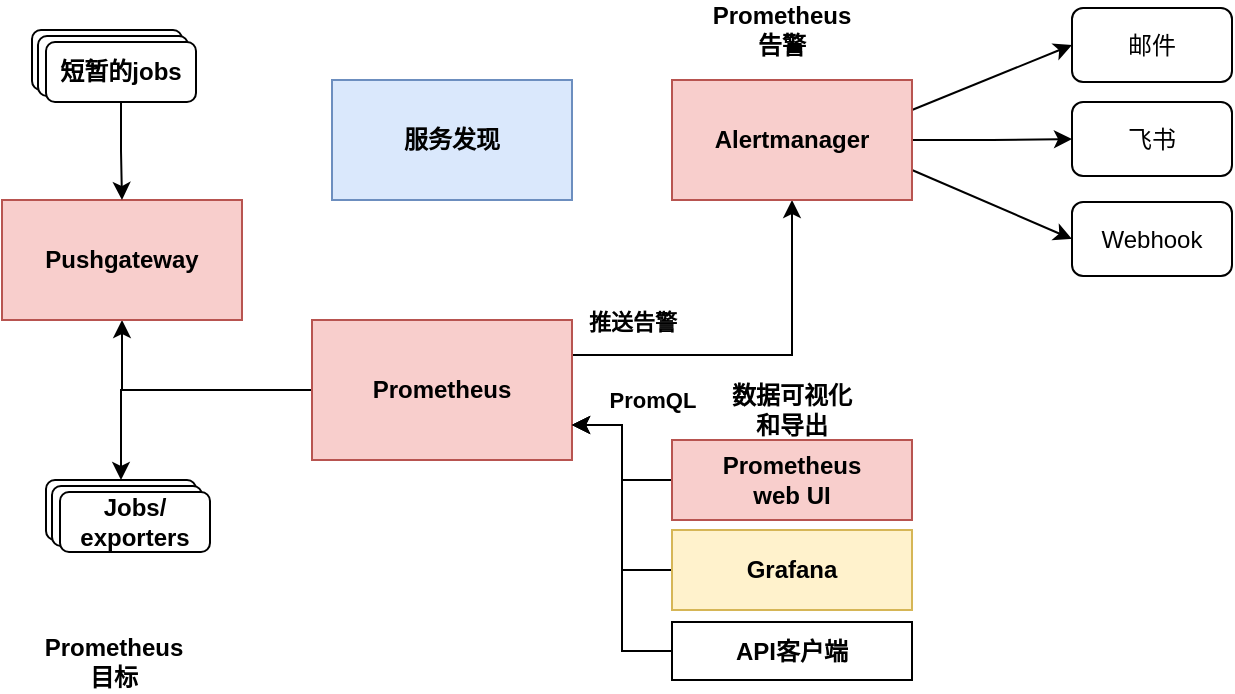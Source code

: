 <mxfile version="22.1.11" type="github">
  <diagram name="第 1 页" id="7eMSPlvP4oVSN_WGFJ_u">
    <mxGraphModel dx="589" dy="753" grid="1" gridSize="10" guides="1" tooltips="1" connect="1" arrows="1" fold="1" page="1" pageScale="1" pageWidth="827" pageHeight="1169" math="0" shadow="0">
      <root>
        <mxCell id="0" />
        <mxCell id="1" parent="0" />
        <mxCell id="I6KHFlvKt-9jvYjdkDqK-11" style="edgeStyle=orthogonalEdgeStyle;rounded=0;orthogonalLoop=1;jettySize=auto;html=1;entryX=0.5;entryY=1;entryDx=0;entryDy=0;exitX=1;exitY=0.25;exitDx=0;exitDy=0;" edge="1" parent="1" source="I6KHFlvKt-9jvYjdkDqK-4" target="I6KHFlvKt-9jvYjdkDqK-6">
          <mxGeometry relative="1" as="geometry" />
        </mxCell>
        <mxCell id="I6KHFlvKt-9jvYjdkDqK-12" value="推送告警" style="edgeLabel;html=1;align=center;verticalAlign=middle;resizable=0;points=[];fontStyle=1" vertex="1" connectable="0" parent="I6KHFlvKt-9jvYjdkDqK-11">
          <mxGeometry x="-0.07" y="4" relative="1" as="geometry">
            <mxPoint x="-57" y="-13" as="offset" />
          </mxGeometry>
        </mxCell>
        <mxCell id="I6KHFlvKt-9jvYjdkDqK-18" style="edgeStyle=orthogonalEdgeStyle;rounded=0;orthogonalLoop=1;jettySize=auto;html=1;entryX=0.5;entryY=1;entryDx=0;entryDy=0;" edge="1" parent="1" source="I6KHFlvKt-9jvYjdkDqK-4" target="I6KHFlvKt-9jvYjdkDqK-8">
          <mxGeometry relative="1" as="geometry" />
        </mxCell>
        <mxCell id="I6KHFlvKt-9jvYjdkDqK-43" style="edgeStyle=orthogonalEdgeStyle;rounded=0;orthogonalLoop=1;jettySize=auto;html=1;entryX=0.5;entryY=0;entryDx=0;entryDy=0;" edge="1" parent="1" source="I6KHFlvKt-9jvYjdkDqK-4" target="I6KHFlvKt-9jvYjdkDqK-20">
          <mxGeometry relative="1" as="geometry" />
        </mxCell>
        <mxCell id="I6KHFlvKt-9jvYjdkDqK-4" value="Prometheus" style="rounded=0;whiteSpace=wrap;html=1;fillColor=#f8cecc;strokeColor=#b85450;fontStyle=1" vertex="1" parent="1">
          <mxGeometry x="310" y="320" width="130" height="70" as="geometry" />
        </mxCell>
        <mxCell id="I6KHFlvKt-9jvYjdkDqK-5" value="服务发现" style="rounded=0;whiteSpace=wrap;html=1;fillColor=#dae8fc;strokeColor=#6c8ebf;fontStyle=1" vertex="1" parent="1">
          <mxGeometry x="320" y="200" width="120" height="60" as="geometry" />
        </mxCell>
        <mxCell id="I6KHFlvKt-9jvYjdkDqK-38" style="rounded=0;orthogonalLoop=1;jettySize=auto;html=1;exitX=1;exitY=0.75;exitDx=0;exitDy=0;entryX=0;entryY=0.5;entryDx=0;entryDy=0;" edge="1" parent="1" source="I6KHFlvKt-9jvYjdkDqK-6" target="I6KHFlvKt-9jvYjdkDqK-36">
          <mxGeometry relative="1" as="geometry" />
        </mxCell>
        <mxCell id="I6KHFlvKt-9jvYjdkDqK-39" style="edgeStyle=orthogonalEdgeStyle;rounded=0;orthogonalLoop=1;jettySize=auto;html=1;" edge="1" parent="1" source="I6KHFlvKt-9jvYjdkDqK-6" target="I6KHFlvKt-9jvYjdkDqK-35">
          <mxGeometry relative="1" as="geometry" />
        </mxCell>
        <mxCell id="I6KHFlvKt-9jvYjdkDqK-40" style="orthogonalLoop=1;jettySize=auto;html=1;exitX=1;exitY=0.25;exitDx=0;exitDy=0;entryX=0;entryY=0.5;entryDx=0;entryDy=0;rounded=0;" edge="1" parent="1" source="I6KHFlvKt-9jvYjdkDqK-6" target="I6KHFlvKt-9jvYjdkDqK-34">
          <mxGeometry relative="1" as="geometry" />
        </mxCell>
        <mxCell id="I6KHFlvKt-9jvYjdkDqK-6" value="Alertmanager" style="rounded=0;whiteSpace=wrap;html=1;fillColor=#f8cecc;strokeColor=#b85450;fontStyle=1" vertex="1" parent="1">
          <mxGeometry x="490" y="200" width="120" height="60" as="geometry" />
        </mxCell>
        <mxCell id="I6KHFlvKt-9jvYjdkDqK-8" value="Pushgateway" style="rounded=0;whiteSpace=wrap;html=1;fillColor=#f8cecc;strokeColor=#b85450;fontStyle=1" vertex="1" parent="1">
          <mxGeometry x="155" y="260" width="120" height="60" as="geometry" />
        </mxCell>
        <mxCell id="I6KHFlvKt-9jvYjdkDqK-10" value="&lt;div&gt;Prometheus&lt;/div&gt;&lt;div&gt;目标&lt;br&gt;&lt;/div&gt;" style="text;html=1;strokeColor=none;fillColor=none;align=center;verticalAlign=middle;whiteSpace=wrap;rounded=0;fontStyle=1" vertex="1" parent="1">
          <mxGeometry x="181" y="476" width="60" height="30" as="geometry" />
        </mxCell>
        <mxCell id="I6KHFlvKt-9jvYjdkDqK-14" value="数据可视化和导出" style="text;html=1;strokeColor=none;fillColor=none;align=center;verticalAlign=middle;whiteSpace=wrap;rounded=0;fontStyle=1" vertex="1" parent="1">
          <mxGeometry x="515" y="350" width="70" height="30" as="geometry" />
        </mxCell>
        <mxCell id="I6KHFlvKt-9jvYjdkDqK-28" style="edgeStyle=orthogonalEdgeStyle;rounded=0;orthogonalLoop=1;jettySize=auto;html=1;entryX=1;entryY=0.75;entryDx=0;entryDy=0;" edge="1" parent="1" source="I6KHFlvKt-9jvYjdkDqK-15" target="I6KHFlvKt-9jvYjdkDqK-4">
          <mxGeometry relative="1" as="geometry" />
        </mxCell>
        <mxCell id="I6KHFlvKt-9jvYjdkDqK-15" value="&lt;div&gt;Prometheus&lt;/div&gt;&lt;div&gt;web UI&lt;br&gt;&lt;/div&gt;" style="rounded=0;whiteSpace=wrap;html=1;fillColor=#f8cecc;strokeColor=#b85450;fontStyle=1" vertex="1" parent="1">
          <mxGeometry x="490" y="380" width="120" height="40" as="geometry" />
        </mxCell>
        <mxCell id="I6KHFlvKt-9jvYjdkDqK-29" style="edgeStyle=orthogonalEdgeStyle;rounded=0;orthogonalLoop=1;jettySize=auto;html=1;entryX=1;entryY=0.75;entryDx=0;entryDy=0;" edge="1" parent="1" source="I6KHFlvKt-9jvYjdkDqK-16" target="I6KHFlvKt-9jvYjdkDqK-4">
          <mxGeometry relative="1" as="geometry" />
        </mxCell>
        <mxCell id="I6KHFlvKt-9jvYjdkDqK-16" value="Grafana" style="rounded=0;whiteSpace=wrap;html=1;fillColor=#fff2cc;strokeColor=#d6b656;fontStyle=1" vertex="1" parent="1">
          <mxGeometry x="490" y="425" width="120" height="40" as="geometry" />
        </mxCell>
        <mxCell id="I6KHFlvKt-9jvYjdkDqK-30" style="edgeStyle=orthogonalEdgeStyle;rounded=0;orthogonalLoop=1;jettySize=auto;html=1;entryX=1;entryY=0.75;entryDx=0;entryDy=0;" edge="1" parent="1" source="I6KHFlvKt-9jvYjdkDqK-17" target="I6KHFlvKt-9jvYjdkDqK-4">
          <mxGeometry relative="1" as="geometry" />
        </mxCell>
        <mxCell id="I6KHFlvKt-9jvYjdkDqK-31" value="PromQL" style="edgeLabel;html=1;align=center;verticalAlign=middle;resizable=0;points=[];fontStyle=1" vertex="1" connectable="0" parent="I6KHFlvKt-9jvYjdkDqK-30">
          <mxGeometry x="0.613" y="1" relative="1" as="geometry">
            <mxPoint x="16" y="-19" as="offset" />
          </mxGeometry>
        </mxCell>
        <mxCell id="I6KHFlvKt-9jvYjdkDqK-17" value="API客户端" style="rounded=0;whiteSpace=wrap;html=1;fontStyle=1" vertex="1" parent="1">
          <mxGeometry x="490" y="471" width="120" height="29" as="geometry" />
        </mxCell>
        <mxCell id="I6KHFlvKt-9jvYjdkDqK-23" value="" style="group;fontStyle=1" vertex="1" connectable="0" parent="1">
          <mxGeometry x="177" y="400" width="82" height="36" as="geometry" />
        </mxCell>
        <mxCell id="I6KHFlvKt-9jvYjdkDqK-20" value="" style="rounded=1;whiteSpace=wrap;html=1;movable=1;resizable=1;rotatable=1;deletable=1;editable=1;locked=0;connectable=1;" vertex="1" parent="I6KHFlvKt-9jvYjdkDqK-23">
          <mxGeometry width="75" height="30" as="geometry" />
        </mxCell>
        <mxCell id="I6KHFlvKt-9jvYjdkDqK-21" value="" style="rounded=1;whiteSpace=wrap;html=1;movable=1;resizable=1;rotatable=1;deletable=1;editable=1;locked=0;connectable=1;" vertex="1" parent="I6KHFlvKt-9jvYjdkDqK-23">
          <mxGeometry x="3" y="3" width="75" height="30" as="geometry" />
        </mxCell>
        <mxCell id="I6KHFlvKt-9jvYjdkDqK-22" value="&lt;div&gt;&lt;b&gt;Jobs/&lt;/b&gt;&lt;/div&gt;&lt;div&gt;&lt;b&gt;exporters&lt;br&gt;&lt;/b&gt;&lt;/div&gt;" style="rounded=1;whiteSpace=wrap;html=1;movable=1;resizable=1;rotatable=1;deletable=1;editable=1;locked=0;connectable=1;" vertex="1" parent="I6KHFlvKt-9jvYjdkDqK-23">
          <mxGeometry x="7" y="6" width="75" height="30" as="geometry" />
        </mxCell>
        <mxCell id="I6KHFlvKt-9jvYjdkDqK-24" value="" style="group" vertex="1" connectable="0" parent="1">
          <mxGeometry x="170" y="175" width="82" height="36" as="geometry" />
        </mxCell>
        <mxCell id="I6KHFlvKt-9jvYjdkDqK-25" value="" style="rounded=1;whiteSpace=wrap;html=1;movable=1;resizable=1;rotatable=1;deletable=1;editable=1;locked=0;connectable=1;" vertex="1" parent="I6KHFlvKt-9jvYjdkDqK-24">
          <mxGeometry width="75" height="30" as="geometry" />
        </mxCell>
        <mxCell id="I6KHFlvKt-9jvYjdkDqK-26" value="" style="rounded=1;whiteSpace=wrap;html=1;movable=1;resizable=1;rotatable=1;deletable=1;editable=1;locked=0;connectable=1;" vertex="1" parent="I6KHFlvKt-9jvYjdkDqK-24">
          <mxGeometry x="3" y="3" width="75" height="30" as="geometry" />
        </mxCell>
        <mxCell id="I6KHFlvKt-9jvYjdkDqK-27" value="短暂的jobs" style="rounded=1;whiteSpace=wrap;html=1;movable=1;resizable=1;rotatable=1;deletable=1;editable=1;locked=0;connectable=1;fontStyle=1" vertex="1" parent="I6KHFlvKt-9jvYjdkDqK-24">
          <mxGeometry x="7" y="6" width="75" height="30" as="geometry" />
        </mxCell>
        <mxCell id="I6KHFlvKt-9jvYjdkDqK-33" value="&lt;div&gt;Prometheus&lt;/div&gt;&lt;div&gt;告警&lt;br&gt;&lt;/div&gt;" style="text;html=1;strokeColor=none;fillColor=none;align=center;verticalAlign=middle;whiteSpace=wrap;rounded=0;fontStyle=1" vertex="1" parent="1">
          <mxGeometry x="510" y="160" width="70" height="30" as="geometry" />
        </mxCell>
        <mxCell id="I6KHFlvKt-9jvYjdkDqK-34" value="邮件" style="rounded=1;whiteSpace=wrap;html=1;" vertex="1" parent="1">
          <mxGeometry x="690" y="164" width="80" height="37" as="geometry" />
        </mxCell>
        <mxCell id="I6KHFlvKt-9jvYjdkDqK-35" value="飞书" style="rounded=1;whiteSpace=wrap;html=1;" vertex="1" parent="1">
          <mxGeometry x="690" y="211" width="80" height="37" as="geometry" />
        </mxCell>
        <mxCell id="I6KHFlvKt-9jvYjdkDqK-36" value="Webhook" style="rounded=1;whiteSpace=wrap;html=1;" vertex="1" parent="1">
          <mxGeometry x="690" y="261" width="80" height="37" as="geometry" />
        </mxCell>
        <mxCell id="I6KHFlvKt-9jvYjdkDqK-41" style="edgeStyle=orthogonalEdgeStyle;rounded=0;orthogonalLoop=1;jettySize=auto;html=1;" edge="1" parent="1" source="I6KHFlvKt-9jvYjdkDqK-27" target="I6KHFlvKt-9jvYjdkDqK-8">
          <mxGeometry relative="1" as="geometry" />
        </mxCell>
      </root>
    </mxGraphModel>
  </diagram>
</mxfile>
